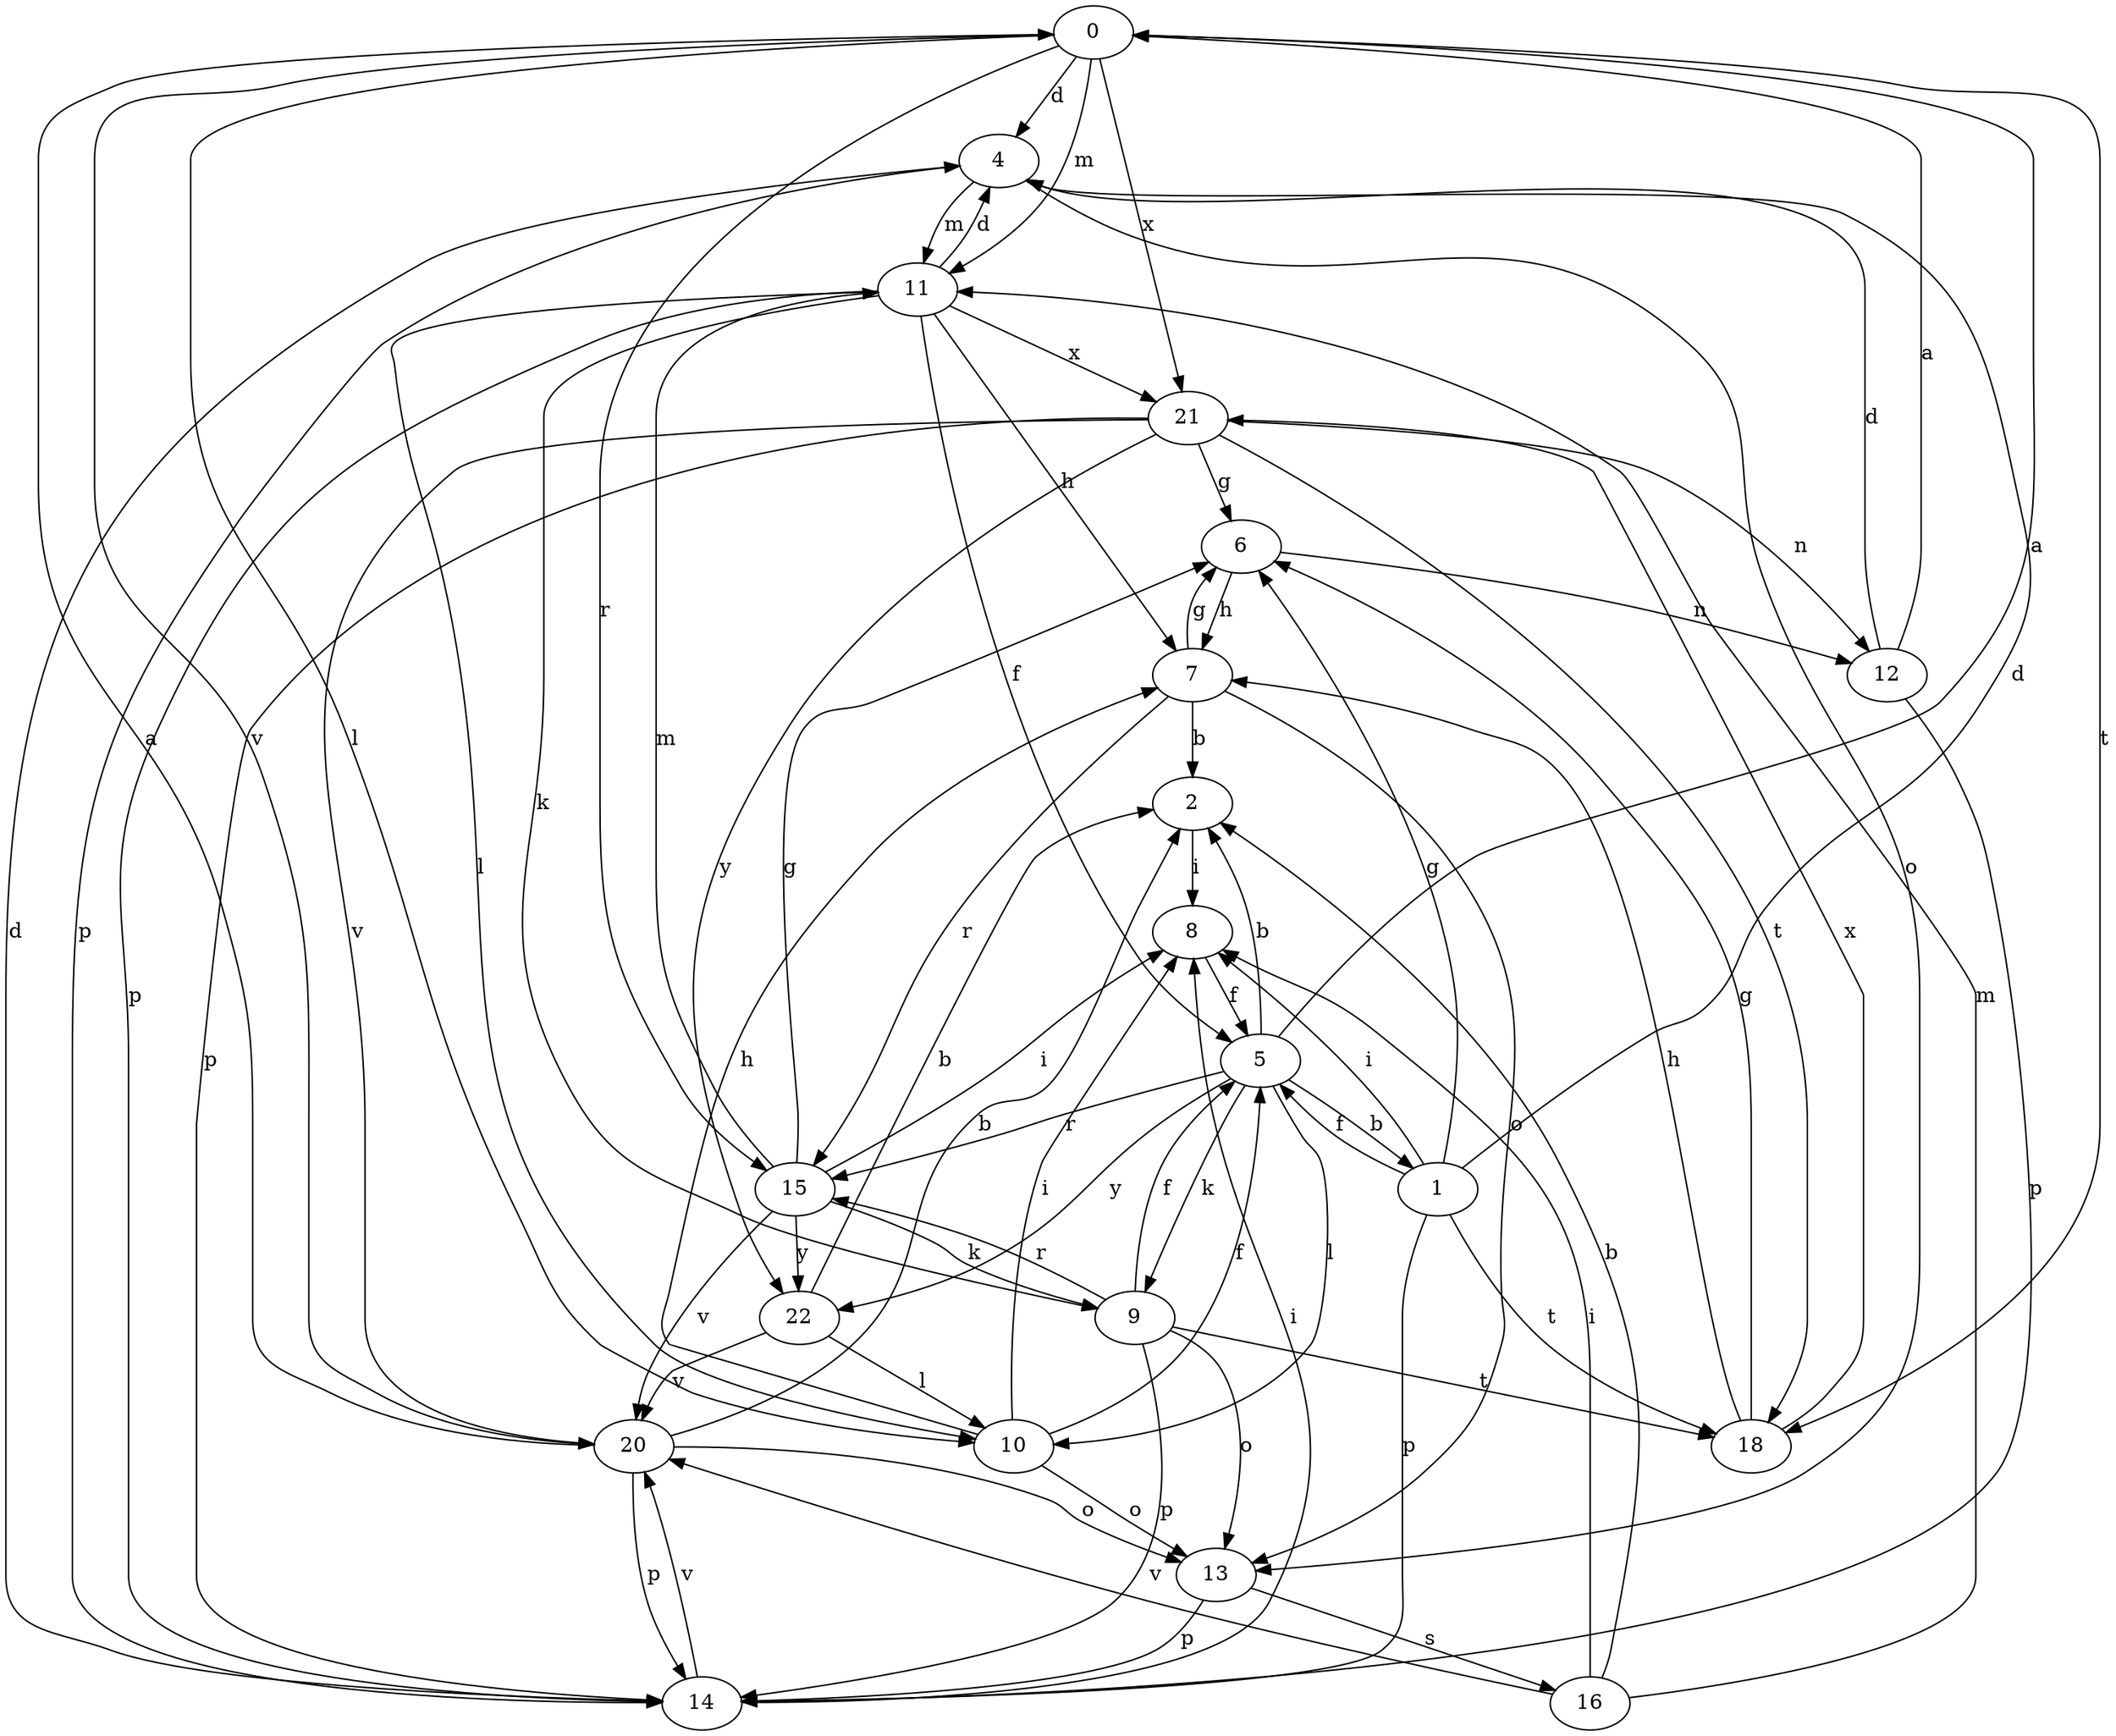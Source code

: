 strict digraph  {
0;
1;
2;
4;
5;
6;
7;
8;
9;
10;
11;
12;
13;
14;
15;
16;
18;
20;
21;
22;
0 -> 4  [label=d];
0 -> 10  [label=l];
0 -> 11  [label=m];
0 -> 15  [label=r];
0 -> 18  [label=t];
0 -> 20  [label=v];
0 -> 21  [label=x];
1 -> 4  [label=d];
1 -> 5  [label=f];
1 -> 6  [label=g];
1 -> 8  [label=i];
1 -> 14  [label=p];
1 -> 18  [label=t];
2 -> 8  [label=i];
4 -> 11  [label=m];
4 -> 13  [label=o];
4 -> 14  [label=p];
5 -> 0  [label=a];
5 -> 1  [label=b];
5 -> 2  [label=b];
5 -> 9  [label=k];
5 -> 10  [label=l];
5 -> 15  [label=r];
5 -> 22  [label=y];
6 -> 7  [label=h];
6 -> 12  [label=n];
7 -> 2  [label=b];
7 -> 6  [label=g];
7 -> 13  [label=o];
7 -> 15  [label=r];
8 -> 5  [label=f];
9 -> 5  [label=f];
9 -> 13  [label=o];
9 -> 14  [label=p];
9 -> 15  [label=r];
9 -> 18  [label=t];
10 -> 5  [label=f];
10 -> 7  [label=h];
10 -> 8  [label=i];
10 -> 13  [label=o];
11 -> 4  [label=d];
11 -> 5  [label=f];
11 -> 7  [label=h];
11 -> 9  [label=k];
11 -> 10  [label=l];
11 -> 14  [label=p];
11 -> 21  [label=x];
12 -> 0  [label=a];
12 -> 4  [label=d];
12 -> 14  [label=p];
13 -> 14  [label=p];
13 -> 16  [label=s];
14 -> 4  [label=d];
14 -> 8  [label=i];
14 -> 20  [label=v];
15 -> 6  [label=g];
15 -> 8  [label=i];
15 -> 9  [label=k];
15 -> 11  [label=m];
15 -> 20  [label=v];
15 -> 22  [label=y];
16 -> 2  [label=b];
16 -> 8  [label=i];
16 -> 11  [label=m];
16 -> 20  [label=v];
18 -> 6  [label=g];
18 -> 7  [label=h];
18 -> 21  [label=x];
20 -> 0  [label=a];
20 -> 2  [label=b];
20 -> 13  [label=o];
20 -> 14  [label=p];
21 -> 6  [label=g];
21 -> 12  [label=n];
21 -> 14  [label=p];
21 -> 18  [label=t];
21 -> 20  [label=v];
21 -> 22  [label=y];
22 -> 2  [label=b];
22 -> 10  [label=l];
22 -> 20  [label=v];
}
